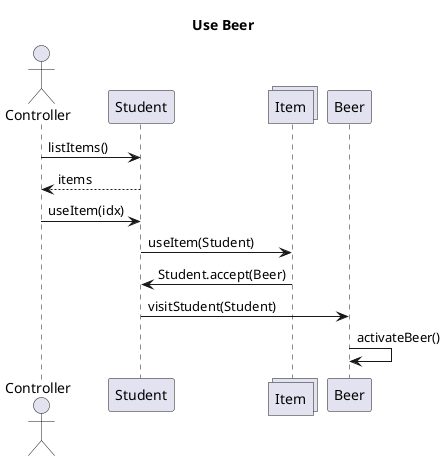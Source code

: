 @startuml
title Use Beer

collections Item order 20
participant Student order 10
participant Beer order 50
actor Controller

    Controller -> Student : listItems()
    Controller <-- Student : items
    Controller -> Student : useItem(idx)

        Student -> Item : useItem(Student)
        Item -> Student : Student.accept(Beer)
        Student -> Beer : visitStudent(Student)
        Beer -> Beer : activateBeer()
@enduml